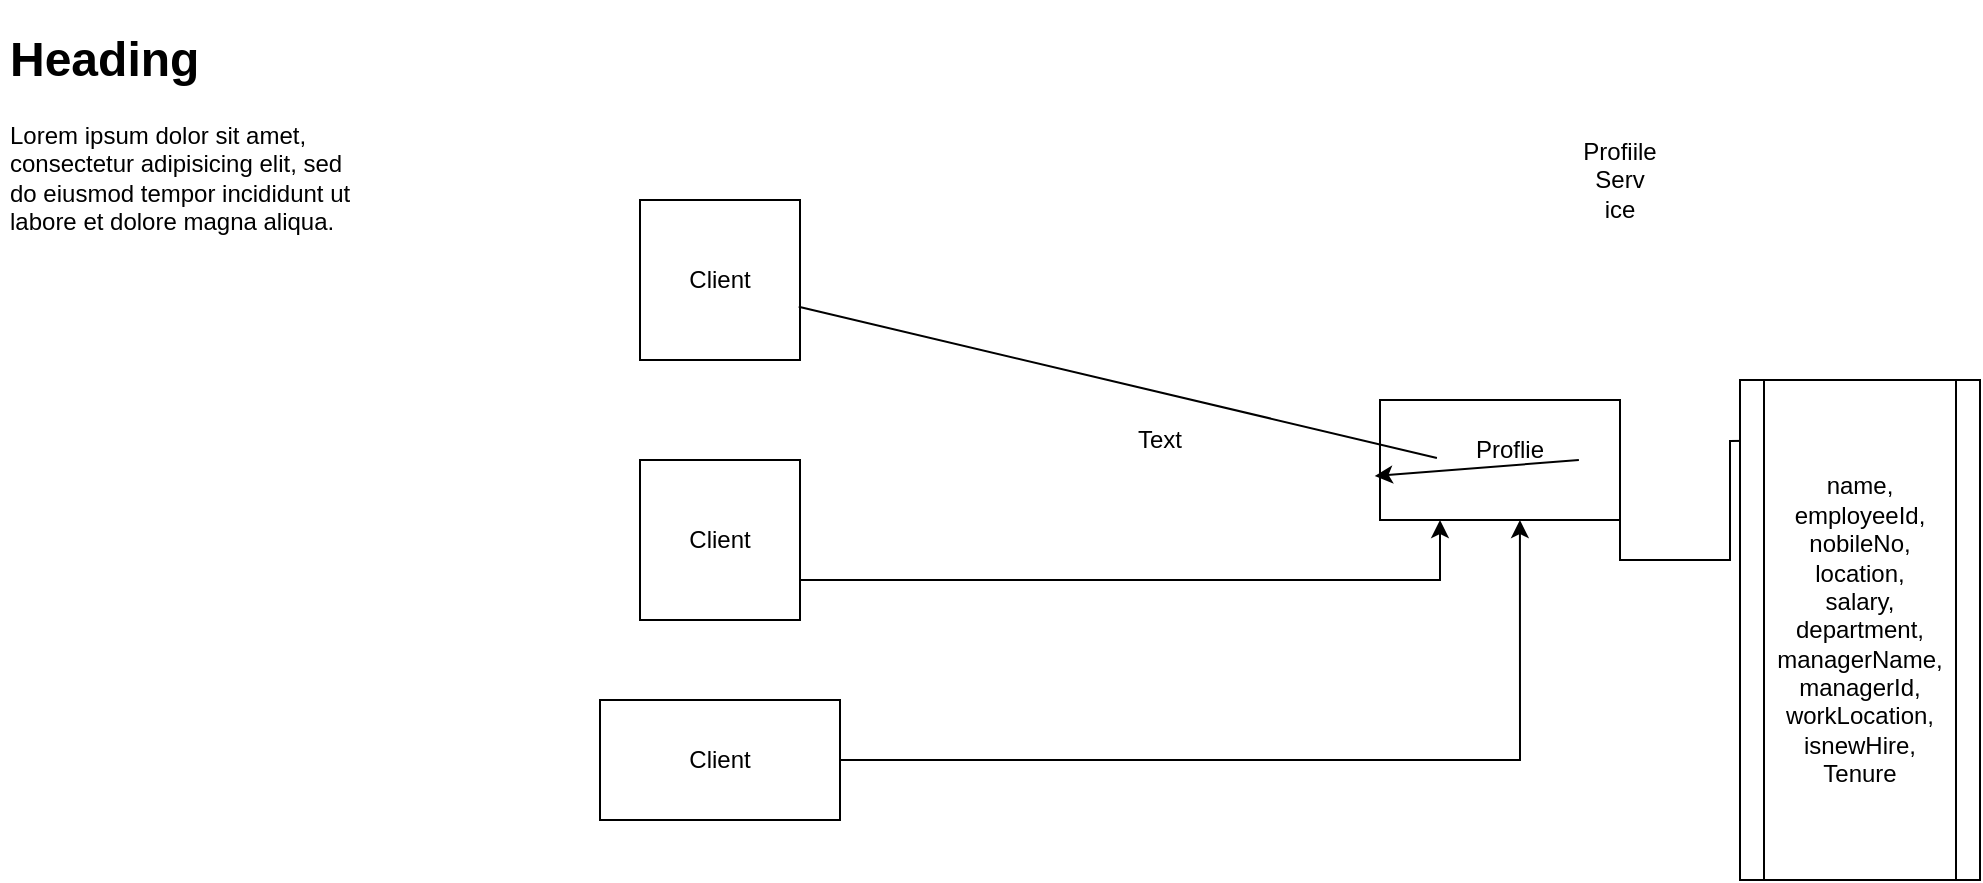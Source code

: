 <mxfile version="14.9.5" type="github">
  <diagram id="2dYL0DR2cp1N7xRwuOvv" name="Page-1">
    <mxGraphModel dx="2084" dy="478" grid="1" gridSize="10" guides="1" tooltips="1" connect="1" arrows="1" fold="1" page="1" pageScale="1" pageWidth="850" pageHeight="1100" math="0" shadow="0">
      <root>
        <mxCell id="0" />
        <mxCell id="1" parent="0" />
        <mxCell id="lkx-MOZj-w0_yK4KZ_88-7" style="edgeStyle=orthogonalEdgeStyle;rounded=0;orthogonalLoop=1;jettySize=auto;html=1;exitX=1;exitY=1;exitDx=0;exitDy=0;" edge="1" parent="1" source="lkx-MOZj-w0_yK4KZ_88-1">
          <mxGeometry relative="1" as="geometry">
            <mxPoint x="730" y="250" as="targetPoint" />
          </mxGeometry>
        </mxCell>
        <mxCell id="lkx-MOZj-w0_yK4KZ_88-1" value="" style="rounded=0;whiteSpace=wrap;html=1;" vertex="1" parent="1">
          <mxGeometry x="500" y="230" width="120" height="60" as="geometry" />
        </mxCell>
        <mxCell id="lkx-MOZj-w0_yK4KZ_88-2" value="Client" style="whiteSpace=wrap;html=1;aspect=fixed;" vertex="1" parent="1">
          <mxGeometry x="130" y="130" width="80" height="80" as="geometry" />
        </mxCell>
        <mxCell id="lkx-MOZj-w0_yK4KZ_88-3" value="" style="endArrow=classic;html=1;entryX=-0.022;entryY=0.633;entryDx=0;entryDy=0;entryPerimeter=0;exitX=0.992;exitY=0.667;exitDx=0;exitDy=0;exitPerimeter=0;startArrow=none;" edge="1" parent="1" source="lkx-MOZj-w0_yK4KZ_88-13" target="lkx-MOZj-w0_yK4KZ_88-1">
          <mxGeometry width="50" height="50" relative="1" as="geometry">
            <mxPoint x="250" y="180" as="sourcePoint" />
            <mxPoint x="310" y="180" as="targetPoint" />
          </mxGeometry>
        </mxCell>
        <mxCell id="lkx-MOZj-w0_yK4KZ_88-10" style="edgeStyle=orthogonalEdgeStyle;rounded=0;orthogonalLoop=1;jettySize=auto;html=1;exitX=1;exitY=0.5;exitDx=0;exitDy=0;entryX=0.583;entryY=1;entryDx=0;entryDy=0;entryPerimeter=0;" edge="1" parent="1" source="lkx-MOZj-w0_yK4KZ_88-4" target="lkx-MOZj-w0_yK4KZ_88-1">
          <mxGeometry relative="1" as="geometry" />
        </mxCell>
        <mxCell id="lkx-MOZj-w0_yK4KZ_88-4" value="Client" style="rounded=0;whiteSpace=wrap;html=1;" vertex="1" parent="1">
          <mxGeometry x="110" y="380" width="120" height="60" as="geometry" />
        </mxCell>
        <mxCell id="lkx-MOZj-w0_yK4KZ_88-9" style="edgeStyle=orthogonalEdgeStyle;rounded=0;orthogonalLoop=1;jettySize=auto;html=1;exitX=1;exitY=0.75;exitDx=0;exitDy=0;entryX=0.25;entryY=1;entryDx=0;entryDy=0;" edge="1" parent="1" source="lkx-MOZj-w0_yK4KZ_88-5" target="lkx-MOZj-w0_yK4KZ_88-1">
          <mxGeometry relative="1" as="geometry" />
        </mxCell>
        <mxCell id="lkx-MOZj-w0_yK4KZ_88-5" value="Client" style="whiteSpace=wrap;html=1;aspect=fixed;" vertex="1" parent="1">
          <mxGeometry x="130" y="260" width="80" height="80" as="geometry" />
        </mxCell>
        <mxCell id="lkx-MOZj-w0_yK4KZ_88-11" value="&lt;h1&gt;Heading&lt;/h1&gt;&lt;p&gt;Lorem ipsum dolor sit amet, consectetur adipisicing elit, sed do eiusmod tempor incididunt ut labore et dolore magna aliqua.&lt;/p&gt;" style="text;html=1;strokeColor=none;fillColor=none;spacing=5;spacingTop=-20;whiteSpace=wrap;overflow=hidden;rounded=0;" vertex="1" parent="1">
          <mxGeometry x="-190" y="40" width="190" height="120" as="geometry" />
        </mxCell>
        <mxCell id="lkx-MOZj-w0_yK4KZ_88-12" value="Text" style="text;html=1;strokeColor=none;fillColor=none;align=center;verticalAlign=middle;whiteSpace=wrap;rounded=0;" vertex="1" parent="1">
          <mxGeometry x="370" y="240" width="40" height="20" as="geometry" />
        </mxCell>
        <mxCell id="lkx-MOZj-w0_yK4KZ_88-14" value="Profiile Serv ice" style="text;html=1;strokeColor=none;fillColor=none;align=center;verticalAlign=middle;whiteSpace=wrap;rounded=0;" vertex="1" parent="1">
          <mxGeometry x="600" y="110" width="40" height="20" as="geometry" />
        </mxCell>
        <mxCell id="lkx-MOZj-w0_yK4KZ_88-15" value="name,&lt;br&gt;employeeId,&lt;br&gt;nobileNo,&lt;br&gt;location,&lt;br&gt;salary,&lt;br&gt;department,&lt;br&gt;managerName,&lt;br&gt;managerId,&lt;br&gt;workLocation,&lt;br&gt;isnewHire,&lt;br&gt;Tenure&lt;br&gt;" style="shape=process;whiteSpace=wrap;html=1;backgroundOutline=1;" vertex="1" parent="1">
          <mxGeometry x="680" y="220" width="120" height="250" as="geometry" />
        </mxCell>
        <mxCell id="lkx-MOZj-w0_yK4KZ_88-13" value="Proflie" style="text;html=1;strokeColor=none;fillColor=none;align=center;verticalAlign=middle;whiteSpace=wrap;rounded=0;" vertex="1" parent="1">
          <mxGeometry x="530" y="240" width="70" height="30" as="geometry" />
        </mxCell>
        <mxCell id="lkx-MOZj-w0_yK4KZ_88-16" value="" style="endArrow=none;html=1;entryX=-0.022;entryY=0.633;entryDx=0;entryDy=0;entryPerimeter=0;exitX=0.992;exitY=0.667;exitDx=0;exitDy=0;exitPerimeter=0;" edge="1" parent="1" source="lkx-MOZj-w0_yK4KZ_88-2" target="lkx-MOZj-w0_yK4KZ_88-13">
          <mxGeometry width="50" height="50" relative="1" as="geometry">
            <mxPoint x="209.36" y="183.36" as="sourcePoint" />
            <mxPoint x="567.36" y="267.98" as="targetPoint" />
          </mxGeometry>
        </mxCell>
      </root>
    </mxGraphModel>
  </diagram>
</mxfile>
